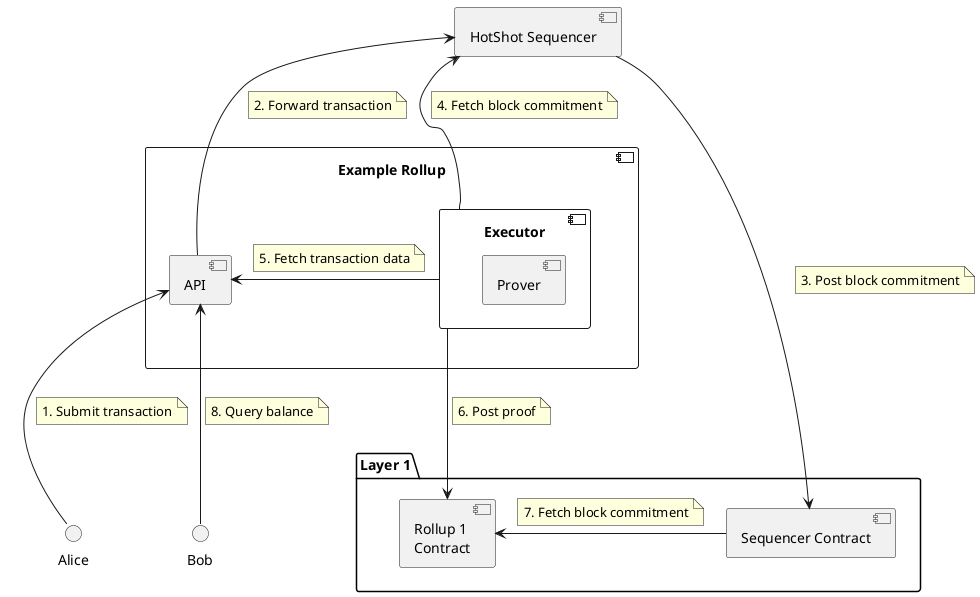 @startuml
component "HotShot Sequencer" as Seq

component "Example Rollup" as Rollup {
        component "API" as API
        component Executor as Exec {
            component Prover as Prover
        }

    }

package "Layer 1" as L1 {
    component "Sequencer Contract" as Seq_L1
    component "Rollup 1\nContract" as Rollup_L1
   
}

Alice -up-> API
note right of link
1. Submit transaction
end note


API -> Seq
note top of link
2. Forward transaction
end note

Seq -down-> Seq_L1
note right of link
3. Post block commitment
end note

Seq <-down- Exec
note right of link
4. Fetch block commitment
end note

Exec -> API
note right of link
5. Fetch transaction data
end note

Exec -> Rollup_L1
note right of link
6. Post proof
end note

Seq_L1 -> Rollup_L1
note bottom of link
7. Fetch block commitment
end note

Bob -down-> API
note right of link
8. Query balance
end note

' Layout
API -[hidden]r-> Exec
Rollup -[hidden]d-> L1
Alice -[hidden]r-> Bob
Seq -[hidden]d-> Rollup
@enduml